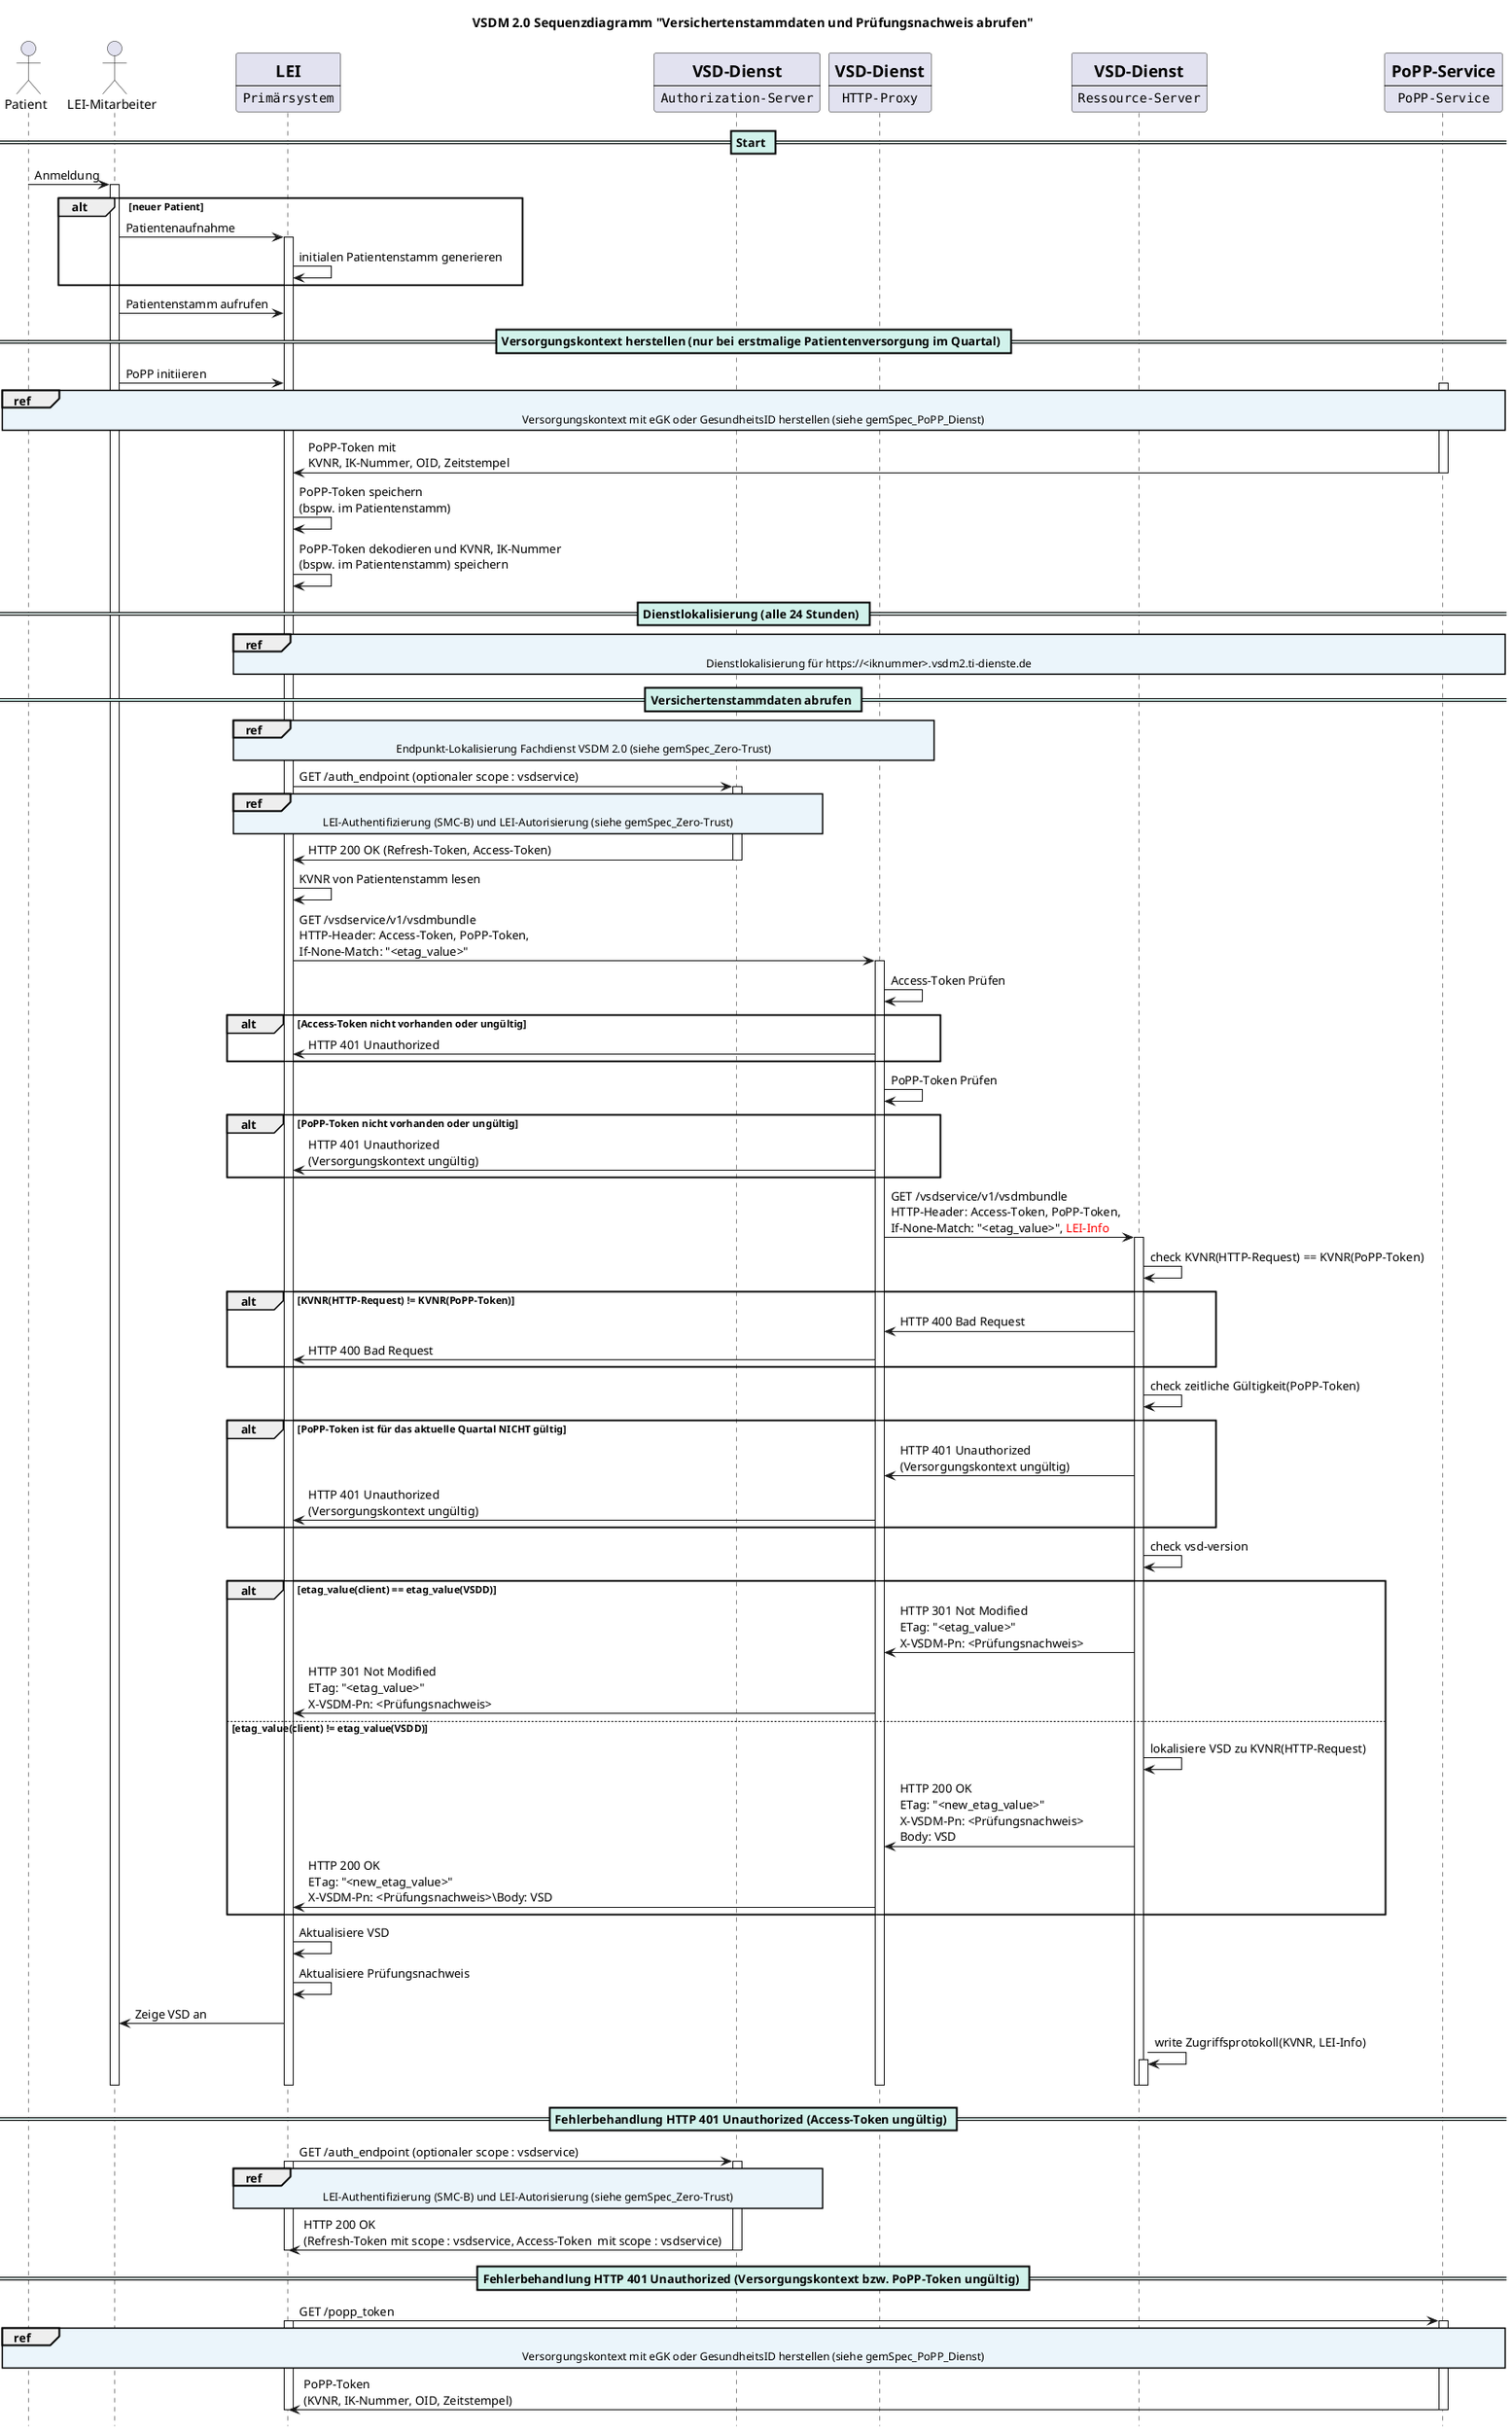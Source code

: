 @startuml VSDM 2.0 Sequenzdiagramm
hide footbox

title VSDM 2.0 Sequenzdiagramm "Versichertenstammdaten und Prüfungsnachweis abrufen"

actor Ver as "Patient"
actor LE as "LEI-Mitarbeiter"
participant PS order 1 [
	=LEI
	----
	""Primärsystem""
]
participant VSDD_AuthZ order 10 [
	=VSD-Dienst
	----
	""Authorization-Server""
]
participant VSDD_Proxy order 11 [
	=VSD-Dienst
	----
	""HTTP-Proxy""
]
participant VSDD_Server order 12 [
	=VSD-Dienst
	----
	""Ressource-Server""
]
participant PoPP order 20 [
	=PoPP-Service
	----
	""PoPP-Service""
]

<style>
  sequenceDiagram {
    reference {
      BackGroundColor #ebf5fb
    }
}
</style>
skinparam SequenceDividerBackgroundColor #d1f2eb

== Start == 
Ver -> LE: Anmeldung
activate LE
alt neuer Patient
	LE -> PS: Patientenaufnahme
	activate PS
	PS -> PS: initialen Patientenstamm generieren 
end
LE -> PS: Patientenstamm aufrufen

== Versorgungskontext herstellen (nur bei erstmalige Patientenversorgung im Quartal) ==
'Versorgungskontext herstellen
LE -> PS: PoPP initiieren
activate PoPP
ref over Ver, PoPP : Versorgungskontext mit eGK oder GesundheitsID herstellen (siehe gemSpec_PoPP_Dienst)
PoPP -> PS : PoPP-Token mit \nKVNR, IK-Nummer, OID, Zeitstempel
deactivate PoPP
PS -> PS : PoPP-Token speichern \n(bspw. im Patientenstamm)
PS -> PS : PoPP-Token dekodieren und KVNR, IK-Nummer \n(bspw. im Patientenstamm) speichern

== Dienstlokalisierung (alle 24 Stunden) ==
ref over PS, PoPP : Dienstlokalisierung für https://<iknummer>.vsdm2.ti-dienste.de

== Versichertenstammdaten abrufen ==
' VSDD Endpunkte Lokalisieren
ref over PS, VSDD_Proxy : Endpunkt-Lokalisierung Fachdienst VSDM 2.0 (siehe gemSpec_Zero-Trust)
'Authentifizierung und AUtorisierung am VSDM AuthZ-Server durchführen
PS -> VSDD_AuthZ : GET /auth_endpoint (optionaler scope : vsdservice)
activate VSDD_AuthZ
ref over PS, VSDD_AuthZ : LEI-Authentifizierung (SMC-B) und LEI-Autorisierung (siehe gemSpec_Zero-Trust)
VSDD_AuthZ -> PS : HTTP 200 OK (Refresh-Token, Access-Token)
deactivate VSDD_AuthZ

PS -> PS : KVNR von Patientenstamm lesen
PS -> VSDD_Proxy : GET /vsdservice/v1/vsdmbundle \nHTTP-Header: Access-Token, PoPP-Token, \nIf-None-Match: "<etag_value>"
activate VSDD_Proxy

VSDD_Proxy -> VSDD_Proxy : Access-Token Prüfen
'Signatur, DPoP, scope : VSDService enthalten
alt Access-Token nicht vorhanden oder ungültig
    VSDD_Proxy -> PS : HTTP 401 Unauthorized
end

VSDD_Proxy -> VSDD_Proxy : PoPP-Token Prüfen
'Signatur, TelematikID(Access-Token) = TelematikID(PoPP-Token)
alt PoPP-Token nicht vorhanden oder ungültig
	VSDD_Proxy -> PS : HTTP 401 Unauthorized \n(Versorgungskontext ungültig)
end

VSDD_Proxy -> VSDD_Server : GET /vsdservice/v1/vsdmbundle \nHTTP-Header: Access-Token, PoPP-Token, \nIf-None-Match: "<etag_value>", <font color=red>LEI-Info
'da ein HTTP GET ausgeführt wird, kann leider im HTTP-Body nicht die dekodierte Token-Payload vom Proxy zum Server übertragen werden
activate VSDD_Server

VSDD_Server -> VSDD_Server : check KVNR(HTTP-Request) == KVNR(PoPP-Token)
alt KVNR(HTTP-Request) != KVNR(PoPP-Token)
		VSDD_Server -> VSDD_Proxy : HTTP 400 Bad Request
		VSDD_Proxy -> PS : HTTP 400 Bad Request
end

VSDD_Server -> VSDD_Server : check zeitliche Gültigkeit(PoPP-Token)
alt PoPP-Token ist für das aktuelle Quartal NICHT gültig
    VSDD_Server -> VSDD_Proxy : HTTP 401 Unauthorized \n(Versorgungskontext ungültig)
    VSDD_Proxy -> PS : HTTP 401 Unauthorized \n(Versorgungskontext ungültig)
end

VSDD_Server -> VSDD_Server : check vsd-version
alt etag_value(client) == etag_value(VSDD)
	VSDD_Server -> VSDD_Proxy : HTTP 301 Not Modified \nETag: "<etag_value>" \nX-VSDM-Pn: <Prüfungsnachweis>
	VSDD_Proxy -> PS : HTTP 301 Not Modified \nETag: "<etag_value>" \nX-VSDM-Pn: <Prüfungsnachweis>
else etag_value(client) != etag_value(VSDD)
	VSDD_Server -> VSDD_Server : lokalisiere VSD zu KVNR(HTTP-Request)
	VSDD_Server -> VSDD_Proxy : HTTP 200 OK \nETag: "<new_etag_value>" \nX-VSDM-Pn: <Prüfungsnachweis>\nBody: VSD
	VSDD_Proxy -> PS : HTTP 200 OK \nETag: "<new_etag_value>" \nX-VSDM-Pn: <Prüfungsnachweis>\Body: VSD
end

PS -> PS : Aktualisiere VSD
PS -> PS : Aktualisiere Prüfungsnachweis
PS -> LE : Zeige VSD an
VSDD_Server -> VSDD_Server : write Zugriffsprotokoll(KVNR, LEI-Info)
activate VSDD_Server
deactivate PS
deactivate VSDD_Proxy
deactivate VSDD_Server
deactivate VSDD_Server
deactivate LE

== Fehlerbehandlung HTTP 401 Unauthorized (Access-Token ungültig) ==
'Authentifizierung und AUtorisierung am VSDM AuthZ-Server durchführen
PS -> VSDD_AuthZ : GET /auth_endpoint (optionaler scope : vsdservice)
activate PS
activate VSDD_AuthZ
ref over PS, VSDD_AuthZ : LEI-Authentifizierung (SMC-B) und LEI-Autorisierung (siehe gemSpec_Zero-Trust)
VSDD_AuthZ -> PS : HTTP 200 OK \n(Refresh-Token mit scope : vsdservice, Access-Token  mit scope : vsdservice)
deactivate PS
deactivate VSDD_AuthZ

== Fehlerbehandlung HTTP 401 Unauthorized (Versorgungskontext bzw. PoPP-Token ungültig) ==
PS -> PoPP : GET /popp_token
activate PS
activate PoPP
ref over Ver, LE, PS, VSDD_AuthZ, VSDD_Proxy, VSDD_Server, PoPP : Versorgungskontext mit eGK oder GesundheitsID herstellen (siehe gemSpec_PoPP_Dienst)
PoPP -> PS : PoPP-Token \n(KVNR, IK-Nummer, OID, Zeitstempel)
deactivate PS
deactivate PoPP

@enduml